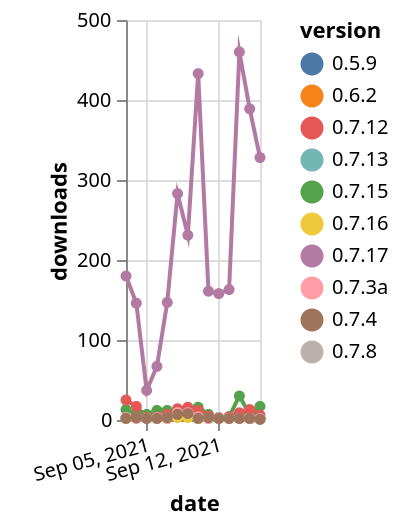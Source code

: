 {"$schema": "https://vega.github.io/schema/vega-lite/v5.json", "description": "A simple bar chart with embedded data.", "data": {"values": [{"date": "2021-09-03", "total": 57849, "delta": 13, "version": "0.7.15"}, {"date": "2021-09-04", "total": 57857, "delta": 8, "version": "0.7.15"}, {"date": "2021-09-05", "total": 57864, "delta": 7, "version": "0.7.15"}, {"date": "2021-09-06", "total": 57876, "delta": 12, "version": "0.7.15"}, {"date": "2021-09-07", "total": 57888, "delta": 12, "version": "0.7.15"}, {"date": "2021-09-08", "total": 57898, "delta": 10, "version": "0.7.15"}, {"date": "2021-09-09", "total": 57907, "delta": 9, "version": "0.7.15"}, {"date": "2021-09-10", "total": 57923, "delta": 16, "version": "0.7.15"}, {"date": "2021-09-11", "total": 57930, "delta": 7, "version": "0.7.15"}, {"date": "2021-09-12", "total": 57933, "delta": 3, "version": "0.7.15"}, {"date": "2021-09-13", "total": 57937, "delta": 4, "version": "0.7.15"}, {"date": "2021-09-14", "total": 57967, "delta": 30, "version": "0.7.15"}, {"date": "2021-09-15", "total": 57974, "delta": 7, "version": "0.7.15"}, {"date": "2021-09-16", "total": 57991, "delta": 17, "version": "0.7.15"}, {"date": "2021-09-03", "total": 5735, "delta": 2, "version": "0.7.13"}, {"date": "2021-09-04", "total": 5737, "delta": 2, "version": "0.7.13"}, {"date": "2021-09-05", "total": 5739, "delta": 2, "version": "0.7.13"}, {"date": "2021-09-06", "total": 5741, "delta": 2, "version": "0.7.13"}, {"date": "2021-09-07", "total": 5743, "delta": 2, "version": "0.7.13"}, {"date": "2021-09-08", "total": 5748, "delta": 5, "version": "0.7.13"}, {"date": "2021-09-09", "total": 5752, "delta": 4, "version": "0.7.13"}, {"date": "2021-09-10", "total": 5754, "delta": 2, "version": "0.7.13"}, {"date": "2021-09-11", "total": 5756, "delta": 2, "version": "0.7.13"}, {"date": "2021-09-12", "total": 5758, "delta": 2, "version": "0.7.13"}, {"date": "2021-09-13", "total": 5760, "delta": 2, "version": "0.7.13"}, {"date": "2021-09-14", "total": 5762, "delta": 2, "version": "0.7.13"}, {"date": "2021-09-15", "total": 5764, "delta": 2, "version": "0.7.13"}, {"date": "2021-09-16", "total": 5765, "delta": 1, "version": "0.7.13"}, {"date": "2021-09-03", "total": 4454, "delta": 3, "version": "0.5.9"}, {"date": "2021-09-04", "total": 4457, "delta": 3, "version": "0.5.9"}, {"date": "2021-09-05", "total": 4459, "delta": 2, "version": "0.5.9"}, {"date": "2021-09-06", "total": 4461, "delta": 2, "version": "0.5.9"}, {"date": "2021-09-07", "total": 4463, "delta": 2, "version": "0.5.9"}, {"date": "2021-09-08", "total": 4468, "delta": 5, "version": "0.5.9"}, {"date": "2021-09-09", "total": 4472, "delta": 4, "version": "0.5.9"}, {"date": "2021-09-10", "total": 4474, "delta": 2, "version": "0.5.9"}, {"date": "2021-09-11", "total": 4476, "delta": 2, "version": "0.5.9"}, {"date": "2021-09-12", "total": 4479, "delta": 3, "version": "0.5.9"}, {"date": "2021-09-13", "total": 4481, "delta": 2, "version": "0.5.9"}, {"date": "2021-09-14", "total": 4483, "delta": 2, "version": "0.5.9"}, {"date": "2021-09-15", "total": 4485, "delta": 2, "version": "0.5.9"}, {"date": "2021-09-16", "total": 4486, "delta": 1, "version": "0.5.9"}, {"date": "2021-09-03", "total": 3569, "delta": 2, "version": "0.6.2"}, {"date": "2021-09-04", "total": 3572, "delta": 3, "version": "0.6.2"}, {"date": "2021-09-05", "total": 3575, "delta": 3, "version": "0.6.2"}, {"date": "2021-09-06", "total": 3577, "delta": 2, "version": "0.6.2"}, {"date": "2021-09-07", "total": 3579, "delta": 2, "version": "0.6.2"}, {"date": "2021-09-08", "total": 3584, "delta": 5, "version": "0.6.2"}, {"date": "2021-09-09", "total": 3589, "delta": 5, "version": "0.6.2"}, {"date": "2021-09-10", "total": 3591, "delta": 2, "version": "0.6.2"}, {"date": "2021-09-11", "total": 3594, "delta": 3, "version": "0.6.2"}, {"date": "2021-09-12", "total": 3596, "delta": 2, "version": "0.6.2"}, {"date": "2021-09-13", "total": 3598, "delta": 2, "version": "0.6.2"}, {"date": "2021-09-14", "total": 3602, "delta": 4, "version": "0.6.2"}, {"date": "2021-09-15", "total": 3604, "delta": 2, "version": "0.6.2"}, {"date": "2021-09-16", "total": 3606, "delta": 2, "version": "0.6.2"}, {"date": "2021-09-03", "total": 8379, "delta": 2, "version": "0.7.16"}, {"date": "2021-09-04", "total": 8381, "delta": 2, "version": "0.7.16"}, {"date": "2021-09-05", "total": 8383, "delta": 2, "version": "0.7.16"}, {"date": "2021-09-06", "total": 8385, "delta": 2, "version": "0.7.16"}, {"date": "2021-09-07", "total": 8387, "delta": 2, "version": "0.7.16"}, {"date": "2021-09-08", "total": 8390, "delta": 3, "version": "0.7.16"}, {"date": "2021-09-09", "total": 8393, "delta": 3, "version": "0.7.16"}, {"date": "2021-09-10", "total": 8395, "delta": 2, "version": "0.7.16"}, {"date": "2021-09-11", "total": 8397, "delta": 2, "version": "0.7.16"}, {"date": "2021-09-12", "total": 8399, "delta": 2, "version": "0.7.16"}, {"date": "2021-09-13", "total": 8401, "delta": 2, "version": "0.7.16"}, {"date": "2021-09-14", "total": 8403, "delta": 2, "version": "0.7.16"}, {"date": "2021-09-15", "total": 8406, "delta": 3, "version": "0.7.16"}, {"date": "2021-09-16", "total": 8407, "delta": 1, "version": "0.7.16"}, {"date": "2021-09-03", "total": 25493, "delta": 25, "version": "0.7.12"}, {"date": "2021-09-04", "total": 25510, "delta": 17, "version": "0.7.12"}, {"date": "2021-09-05", "total": 25513, "delta": 3, "version": "0.7.12"}, {"date": "2021-09-06", "total": 25517, "delta": 4, "version": "0.7.12"}, {"date": "2021-09-07", "total": 25524, "delta": 7, "version": "0.7.12"}, {"date": "2021-09-08", "total": 25538, "delta": 14, "version": "0.7.12"}, {"date": "2021-09-09", "total": 25554, "delta": 16, "version": "0.7.12"}, {"date": "2021-09-10", "total": 25566, "delta": 12, "version": "0.7.12"}, {"date": "2021-09-11", "total": 25571, "delta": 5, "version": "0.7.12"}, {"date": "2021-09-12", "total": 25573, "delta": 2, "version": "0.7.12"}, {"date": "2021-09-13", "total": 25577, "delta": 4, "version": "0.7.12"}, {"date": "2021-09-14", "total": 25586, "delta": 9, "version": "0.7.12"}, {"date": "2021-09-15", "total": 25599, "delta": 13, "version": "0.7.12"}, {"date": "2021-09-16", "total": 25605, "delta": 6, "version": "0.7.12"}, {"date": "2021-09-03", "total": 4759, "delta": 3, "version": "0.7.8"}, {"date": "2021-09-04", "total": 4761, "delta": 2, "version": "0.7.8"}, {"date": "2021-09-05", "total": 4763, "delta": 2, "version": "0.7.8"}, {"date": "2021-09-06", "total": 4766, "delta": 3, "version": "0.7.8"}, {"date": "2021-09-07", "total": 4769, "delta": 3, "version": "0.7.8"}, {"date": "2021-09-08", "total": 4778, "delta": 9, "version": "0.7.8"}, {"date": "2021-09-09", "total": 4787, "delta": 9, "version": "0.7.8"}, {"date": "2021-09-10", "total": 4790, "delta": 3, "version": "0.7.8"}, {"date": "2021-09-11", "total": 4792, "delta": 2, "version": "0.7.8"}, {"date": "2021-09-12", "total": 4794, "delta": 2, "version": "0.7.8"}, {"date": "2021-09-13", "total": 4796, "delta": 2, "version": "0.7.8"}, {"date": "2021-09-14", "total": 4798, "delta": 2, "version": "0.7.8"}, {"date": "2021-09-15", "total": 4800, "delta": 2, "version": "0.7.8"}, {"date": "2021-09-16", "total": 4802, "delta": 2, "version": "0.7.8"}, {"date": "2021-09-03", "total": 10341, "delta": 3, "version": "0.7.3a"}, {"date": "2021-09-04", "total": 10343, "delta": 2, "version": "0.7.3a"}, {"date": "2021-09-05", "total": 10345, "delta": 2, "version": "0.7.3a"}, {"date": "2021-09-06", "total": 10347, "delta": 2, "version": "0.7.3a"}, {"date": "2021-09-07", "total": 10349, "delta": 2, "version": "0.7.3a"}, {"date": "2021-09-08", "total": 10358, "delta": 9, "version": "0.7.3a"}, {"date": "2021-09-09", "total": 10367, "delta": 9, "version": "0.7.3a"}, {"date": "2021-09-10", "total": 10371, "delta": 4, "version": "0.7.3a"}, {"date": "2021-09-11", "total": 10373, "delta": 2, "version": "0.7.3a"}, {"date": "2021-09-12", "total": 10376, "delta": 3, "version": "0.7.3a"}, {"date": "2021-09-13", "total": 10378, "delta": 2, "version": "0.7.3a"}, {"date": "2021-09-14", "total": 10380, "delta": 2, "version": "0.7.3a"}, {"date": "2021-09-15", "total": 10382, "delta": 2, "version": "0.7.3a"}, {"date": "2021-09-16", "total": 10383, "delta": 1, "version": "0.7.3a"}, {"date": "2021-09-03", "total": 3165, "delta": 2, "version": "0.7.4"}, {"date": "2021-09-04", "total": 3168, "delta": 3, "version": "0.7.4"}, {"date": "2021-09-05", "total": 3170, "delta": 2, "version": "0.7.4"}, {"date": "2021-09-06", "total": 3172, "delta": 2, "version": "0.7.4"}, {"date": "2021-09-07", "total": 3175, "delta": 3, "version": "0.7.4"}, {"date": "2021-09-08", "total": 3182, "delta": 7, "version": "0.7.4"}, {"date": "2021-09-09", "total": 3190, "delta": 8, "version": "0.7.4"}, {"date": "2021-09-10", "total": 3192, "delta": 2, "version": "0.7.4"}, {"date": "2021-09-11", "total": 3195, "delta": 3, "version": "0.7.4"}, {"date": "2021-09-12", "total": 3197, "delta": 2, "version": "0.7.4"}, {"date": "2021-09-13", "total": 3199, "delta": 2, "version": "0.7.4"}, {"date": "2021-09-14", "total": 3201, "delta": 2, "version": "0.7.4"}, {"date": "2021-09-15", "total": 3203, "delta": 2, "version": "0.7.4"}, {"date": "2021-09-16", "total": 3204, "delta": 1, "version": "0.7.4"}, {"date": "2021-09-03", "total": 270727, "delta": 180, "version": "0.7.17"}, {"date": "2021-09-04", "total": 270873, "delta": 146, "version": "0.7.17"}, {"date": "2021-09-05", "total": 270910, "delta": 37, "version": "0.7.17"}, {"date": "2021-09-06", "total": 270977, "delta": 67, "version": "0.7.17"}, {"date": "2021-09-07", "total": 271124, "delta": 147, "version": "0.7.17"}, {"date": "2021-09-08", "total": 271407, "delta": 283, "version": "0.7.17"}, {"date": "2021-09-09", "total": 271638, "delta": 231, "version": "0.7.17"}, {"date": "2021-09-10", "total": 272071, "delta": 433, "version": "0.7.17"}, {"date": "2021-09-11", "total": 272232, "delta": 161, "version": "0.7.17"}, {"date": "2021-09-12", "total": 272390, "delta": 158, "version": "0.7.17"}, {"date": "2021-09-13", "total": 272553, "delta": 163, "version": "0.7.17"}, {"date": "2021-09-14", "total": 273013, "delta": 460, "version": "0.7.17"}, {"date": "2021-09-15", "total": 273402, "delta": 389, "version": "0.7.17"}, {"date": "2021-09-16", "total": 273730, "delta": 328, "version": "0.7.17"}]}, "width": "container", "mark": {"type": "line", "point": {"filled": true}}, "encoding": {"x": {"field": "date", "type": "temporal", "timeUnit": "yearmonthdate", "title": "date", "axis": {"labelAngle": -15}}, "y": {"field": "delta", "type": "quantitative", "title": "downloads"}, "color": {"field": "version", "type": "nominal"}, "tooltip": {"field": "delta"}}}